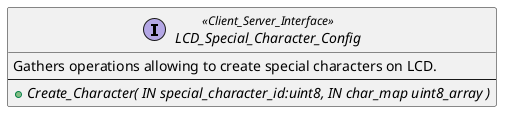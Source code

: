 @startuml

interface LCD_Special_Character_Config <<Client_Server_Interface>>
{
  Gathers operations allowing to create special characters on LCD.
  --
  {abstract} + Create_Character( IN special_character_id:uint8, IN char_map uint8_array )
}

@enduml